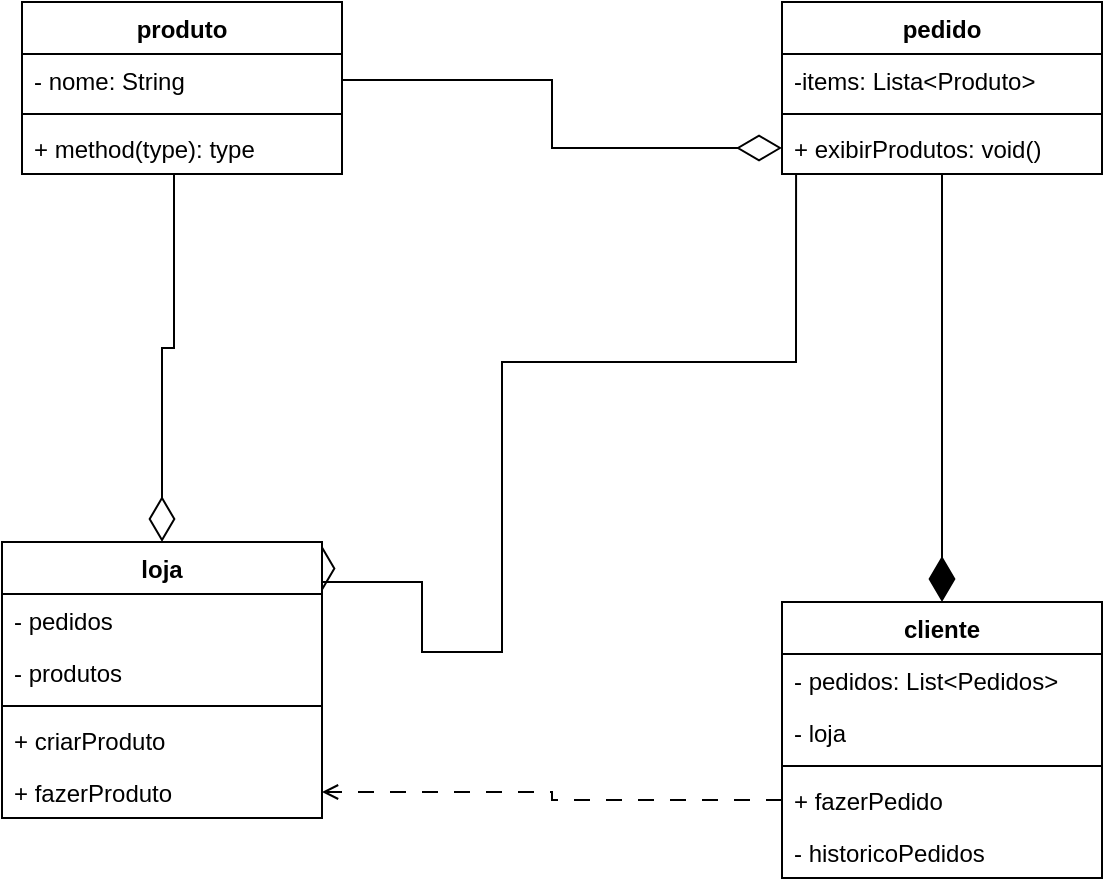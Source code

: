<mxfile version="21.1.5" type="device">
  <diagram name="Página-1" id="IIy5YJnQC1UhlpICEalw">
    <mxGraphModel dx="1393" dy="758" grid="1" gridSize="10" guides="1" tooltips="1" connect="1" arrows="1" fold="1" page="1" pageScale="1" pageWidth="827" pageHeight="1169" math="0" shadow="0">
      <root>
        <mxCell id="0" />
        <mxCell id="1" parent="0" />
        <mxCell id="mvMwmNf_pqnyCYaCnH44-17" style="edgeStyle=orthogonalEdgeStyle;rounded=0;orthogonalLoop=1;jettySize=auto;html=1;exitX=0.5;exitY=0;exitDx=0;exitDy=0;entryX=0.5;entryY=1;entryDx=0;entryDy=0;endArrow=none;endFill=0;startSize=20;startArrow=diamondThin;startFill=1;" edge="1" parent="1" source="mvMwmNf_pqnyCYaCnH44-1" target="mvMwmNf_pqnyCYaCnH44-9">
          <mxGeometry relative="1" as="geometry" />
        </mxCell>
        <mxCell id="mvMwmNf_pqnyCYaCnH44-1" value="cliente&lt;br&gt;" style="swimlane;fontStyle=1;align=center;verticalAlign=top;childLayout=stackLayout;horizontal=1;startSize=26;horizontalStack=0;resizeParent=1;resizeParentMax=0;resizeLast=0;collapsible=1;marginBottom=0;whiteSpace=wrap;html=1;" vertex="1" parent="1">
          <mxGeometry x="510" y="450" width="160" height="138" as="geometry" />
        </mxCell>
        <mxCell id="mvMwmNf_pqnyCYaCnH44-2" value="- pedidos: List&amp;lt;Pedidos&amp;gt;" style="text;strokeColor=none;fillColor=none;align=left;verticalAlign=top;spacingLeft=4;spacingRight=4;overflow=hidden;rotatable=0;points=[[0,0.5],[1,0.5]];portConstraint=eastwest;whiteSpace=wrap;html=1;" vertex="1" parent="mvMwmNf_pqnyCYaCnH44-1">
          <mxGeometry y="26" width="160" height="26" as="geometry" />
        </mxCell>
        <mxCell id="mvMwmNf_pqnyCYaCnH44-25" value="- loja" style="text;strokeColor=none;fillColor=none;align=left;verticalAlign=top;spacingLeft=4;spacingRight=4;overflow=hidden;rotatable=0;points=[[0,0.5],[1,0.5]];portConstraint=eastwest;whiteSpace=wrap;html=1;" vertex="1" parent="mvMwmNf_pqnyCYaCnH44-1">
          <mxGeometry y="52" width="160" height="26" as="geometry" />
        </mxCell>
        <mxCell id="mvMwmNf_pqnyCYaCnH44-3" value="" style="line;strokeWidth=1;fillColor=none;align=left;verticalAlign=middle;spacingTop=-1;spacingLeft=3;spacingRight=3;rotatable=0;labelPosition=right;points=[];portConstraint=eastwest;strokeColor=inherit;" vertex="1" parent="mvMwmNf_pqnyCYaCnH44-1">
          <mxGeometry y="78" width="160" height="8" as="geometry" />
        </mxCell>
        <mxCell id="mvMwmNf_pqnyCYaCnH44-4" value="+ fazerPedido" style="text;strokeColor=none;fillColor=none;align=left;verticalAlign=top;spacingLeft=4;spacingRight=4;overflow=hidden;rotatable=0;points=[[0,0.5],[1,0.5]];portConstraint=eastwest;whiteSpace=wrap;html=1;" vertex="1" parent="mvMwmNf_pqnyCYaCnH44-1">
          <mxGeometry y="86" width="160" height="26" as="geometry" />
        </mxCell>
        <mxCell id="mvMwmNf_pqnyCYaCnH44-27" value="- historicoPedidos" style="text;strokeColor=none;fillColor=none;align=left;verticalAlign=top;spacingLeft=4;spacingRight=4;overflow=hidden;rotatable=0;points=[[0,0.5],[1,0.5]];portConstraint=eastwest;whiteSpace=wrap;html=1;" vertex="1" parent="mvMwmNf_pqnyCYaCnH44-1">
          <mxGeometry y="112" width="160" height="26" as="geometry" />
        </mxCell>
        <mxCell id="mvMwmNf_pqnyCYaCnH44-5" value="produto" style="swimlane;fontStyle=1;align=center;verticalAlign=top;childLayout=stackLayout;horizontal=1;startSize=26;horizontalStack=0;resizeParent=1;resizeParentMax=0;resizeLast=0;collapsible=1;marginBottom=0;whiteSpace=wrap;html=1;" vertex="1" parent="1">
          <mxGeometry x="130" y="150" width="160" height="86" as="geometry" />
        </mxCell>
        <mxCell id="mvMwmNf_pqnyCYaCnH44-6" value="- nome: String" style="text;strokeColor=none;fillColor=none;align=left;verticalAlign=top;spacingLeft=4;spacingRight=4;overflow=hidden;rotatable=0;points=[[0,0.5],[1,0.5]];portConstraint=eastwest;whiteSpace=wrap;html=1;" vertex="1" parent="mvMwmNf_pqnyCYaCnH44-5">
          <mxGeometry y="26" width="160" height="26" as="geometry" />
        </mxCell>
        <mxCell id="mvMwmNf_pqnyCYaCnH44-7" value="" style="line;strokeWidth=1;fillColor=none;align=left;verticalAlign=middle;spacingTop=-1;spacingLeft=3;spacingRight=3;rotatable=0;labelPosition=right;points=[];portConstraint=eastwest;strokeColor=inherit;" vertex="1" parent="mvMwmNf_pqnyCYaCnH44-5">
          <mxGeometry y="52" width="160" height="8" as="geometry" />
        </mxCell>
        <mxCell id="mvMwmNf_pqnyCYaCnH44-8" value="+ method(type): type" style="text;strokeColor=none;fillColor=none;align=left;verticalAlign=top;spacingLeft=4;spacingRight=4;overflow=hidden;rotatable=0;points=[[0,0.5],[1,0.5]];portConstraint=eastwest;whiteSpace=wrap;html=1;" vertex="1" parent="mvMwmNf_pqnyCYaCnH44-5">
          <mxGeometry y="60" width="160" height="26" as="geometry" />
        </mxCell>
        <mxCell id="mvMwmNf_pqnyCYaCnH44-22" style="edgeStyle=orthogonalEdgeStyle;rounded=0;orthogonalLoop=1;jettySize=auto;html=1;exitX=0.044;exitY=1;exitDx=0;exitDy=0;entryX=1;entryY=0.179;entryDx=0;entryDy=0;entryPerimeter=0;exitPerimeter=0;endArrow=diamondThin;endFill=0;startSize=20;endSize=20;" edge="1" parent="1" source="mvMwmNf_pqnyCYaCnH44-12" target="mvMwmNf_pqnyCYaCnH44-13">
          <mxGeometry relative="1" as="geometry">
            <Array as="points">
              <mxPoint x="517" y="330" />
              <mxPoint x="370" y="330" />
              <mxPoint x="370" y="475" />
              <mxPoint x="330" y="475" />
              <mxPoint x="330" y="440" />
            </Array>
          </mxGeometry>
        </mxCell>
        <mxCell id="mvMwmNf_pqnyCYaCnH44-9" value="pedido" style="swimlane;fontStyle=1;align=center;verticalAlign=top;childLayout=stackLayout;horizontal=1;startSize=26;horizontalStack=0;resizeParent=1;resizeParentMax=0;resizeLast=0;collapsible=1;marginBottom=0;whiteSpace=wrap;html=1;" vertex="1" parent="1">
          <mxGeometry x="510" y="150" width="160" height="86" as="geometry" />
        </mxCell>
        <mxCell id="mvMwmNf_pqnyCYaCnH44-10" value="-items: Lista&amp;lt;Produto&amp;gt;" style="text;strokeColor=none;fillColor=none;align=left;verticalAlign=top;spacingLeft=4;spacingRight=4;overflow=hidden;rotatable=0;points=[[0,0.5],[1,0.5]];portConstraint=eastwest;whiteSpace=wrap;html=1;" vertex="1" parent="mvMwmNf_pqnyCYaCnH44-9">
          <mxGeometry y="26" width="160" height="26" as="geometry" />
        </mxCell>
        <mxCell id="mvMwmNf_pqnyCYaCnH44-11" value="" style="line;strokeWidth=1;fillColor=none;align=left;verticalAlign=middle;spacingTop=-1;spacingLeft=3;spacingRight=3;rotatable=0;labelPosition=right;points=[];portConstraint=eastwest;strokeColor=inherit;" vertex="1" parent="mvMwmNf_pqnyCYaCnH44-9">
          <mxGeometry y="52" width="160" height="8" as="geometry" />
        </mxCell>
        <mxCell id="mvMwmNf_pqnyCYaCnH44-12" value="+ exibirProdutos: void()" style="text;strokeColor=none;fillColor=none;align=left;verticalAlign=top;spacingLeft=4;spacingRight=4;overflow=hidden;rotatable=0;points=[[0,0.5],[1,0.5]];portConstraint=eastwest;whiteSpace=wrap;html=1;" vertex="1" parent="mvMwmNf_pqnyCYaCnH44-9">
          <mxGeometry y="60" width="160" height="26" as="geometry" />
        </mxCell>
        <mxCell id="mvMwmNf_pqnyCYaCnH44-21" style="edgeStyle=orthogonalEdgeStyle;rounded=0;orthogonalLoop=1;jettySize=auto;html=1;exitX=0.5;exitY=0;exitDx=0;exitDy=0;entryX=0.475;entryY=1;entryDx=0;entryDy=0;entryPerimeter=0;endArrow=none;endFill=0;startArrow=diamondThin;startFill=0;startSize=20;" edge="1" parent="1" source="mvMwmNf_pqnyCYaCnH44-13" target="mvMwmNf_pqnyCYaCnH44-8">
          <mxGeometry relative="1" as="geometry" />
        </mxCell>
        <mxCell id="mvMwmNf_pqnyCYaCnH44-13" value="loja&lt;br&gt;" style="swimlane;fontStyle=1;align=center;verticalAlign=top;childLayout=stackLayout;horizontal=1;startSize=26;horizontalStack=0;resizeParent=1;resizeParentMax=0;resizeLast=0;collapsible=1;marginBottom=0;whiteSpace=wrap;html=1;" vertex="1" parent="1">
          <mxGeometry x="120" y="420" width="160" height="138" as="geometry" />
        </mxCell>
        <mxCell id="mvMwmNf_pqnyCYaCnH44-14" value="- pedidos&lt;br&gt;" style="text;strokeColor=none;fillColor=none;align=left;verticalAlign=top;spacingLeft=4;spacingRight=4;overflow=hidden;rotatable=0;points=[[0,0.5],[1,0.5]];portConstraint=eastwest;whiteSpace=wrap;html=1;" vertex="1" parent="mvMwmNf_pqnyCYaCnH44-13">
          <mxGeometry y="26" width="160" height="26" as="geometry" />
        </mxCell>
        <mxCell id="mvMwmNf_pqnyCYaCnH44-20" value="- produtos" style="text;strokeColor=none;fillColor=none;align=left;verticalAlign=top;spacingLeft=4;spacingRight=4;overflow=hidden;rotatable=0;points=[[0,0.5],[1,0.5]];portConstraint=eastwest;whiteSpace=wrap;html=1;" vertex="1" parent="mvMwmNf_pqnyCYaCnH44-13">
          <mxGeometry y="52" width="160" height="26" as="geometry" />
        </mxCell>
        <mxCell id="mvMwmNf_pqnyCYaCnH44-15" value="" style="line;strokeWidth=1;fillColor=none;align=left;verticalAlign=middle;spacingTop=-1;spacingLeft=3;spacingRight=3;rotatable=0;labelPosition=right;points=[];portConstraint=eastwest;strokeColor=inherit;" vertex="1" parent="mvMwmNf_pqnyCYaCnH44-13">
          <mxGeometry y="78" width="160" height="8" as="geometry" />
        </mxCell>
        <mxCell id="mvMwmNf_pqnyCYaCnH44-26" value="+ criarProduto" style="text;strokeColor=none;fillColor=none;align=left;verticalAlign=top;spacingLeft=4;spacingRight=4;overflow=hidden;rotatable=0;points=[[0,0.5],[1,0.5]];portConstraint=eastwest;whiteSpace=wrap;html=1;" vertex="1" parent="mvMwmNf_pqnyCYaCnH44-13">
          <mxGeometry y="86" width="160" height="26" as="geometry" />
        </mxCell>
        <mxCell id="mvMwmNf_pqnyCYaCnH44-16" value="+ fazerProduto" style="text;strokeColor=none;fillColor=none;align=left;verticalAlign=top;spacingLeft=4;spacingRight=4;overflow=hidden;rotatable=0;points=[[0,0.5],[1,0.5]];portConstraint=eastwest;whiteSpace=wrap;html=1;" vertex="1" parent="mvMwmNf_pqnyCYaCnH44-13">
          <mxGeometry y="112" width="160" height="26" as="geometry" />
        </mxCell>
        <mxCell id="mvMwmNf_pqnyCYaCnH44-18" style="edgeStyle=orthogonalEdgeStyle;rounded=0;orthogonalLoop=1;jettySize=auto;html=1;exitX=0;exitY=0.5;exitDx=0;exitDy=0;entryX=1;entryY=0.5;entryDx=0;entryDy=0;endArrow=none;endFill=0;startArrow=diamondThin;startFill=0;startSize=20;" edge="1" parent="1" source="mvMwmNf_pqnyCYaCnH44-12" target="mvMwmNf_pqnyCYaCnH44-6">
          <mxGeometry relative="1" as="geometry" />
        </mxCell>
        <mxCell id="mvMwmNf_pqnyCYaCnH44-24" style="edgeStyle=orthogonalEdgeStyle;rounded=0;orthogonalLoop=1;jettySize=auto;html=1;exitX=0;exitY=0.5;exitDx=0;exitDy=0;entryX=1;entryY=0.5;entryDx=0;entryDy=0;endArrow=open;endFill=0;dashed=1;dashPattern=8 8;" edge="1" parent="1" source="mvMwmNf_pqnyCYaCnH44-4" target="mvMwmNf_pqnyCYaCnH44-16">
          <mxGeometry relative="1" as="geometry" />
        </mxCell>
      </root>
    </mxGraphModel>
  </diagram>
</mxfile>
